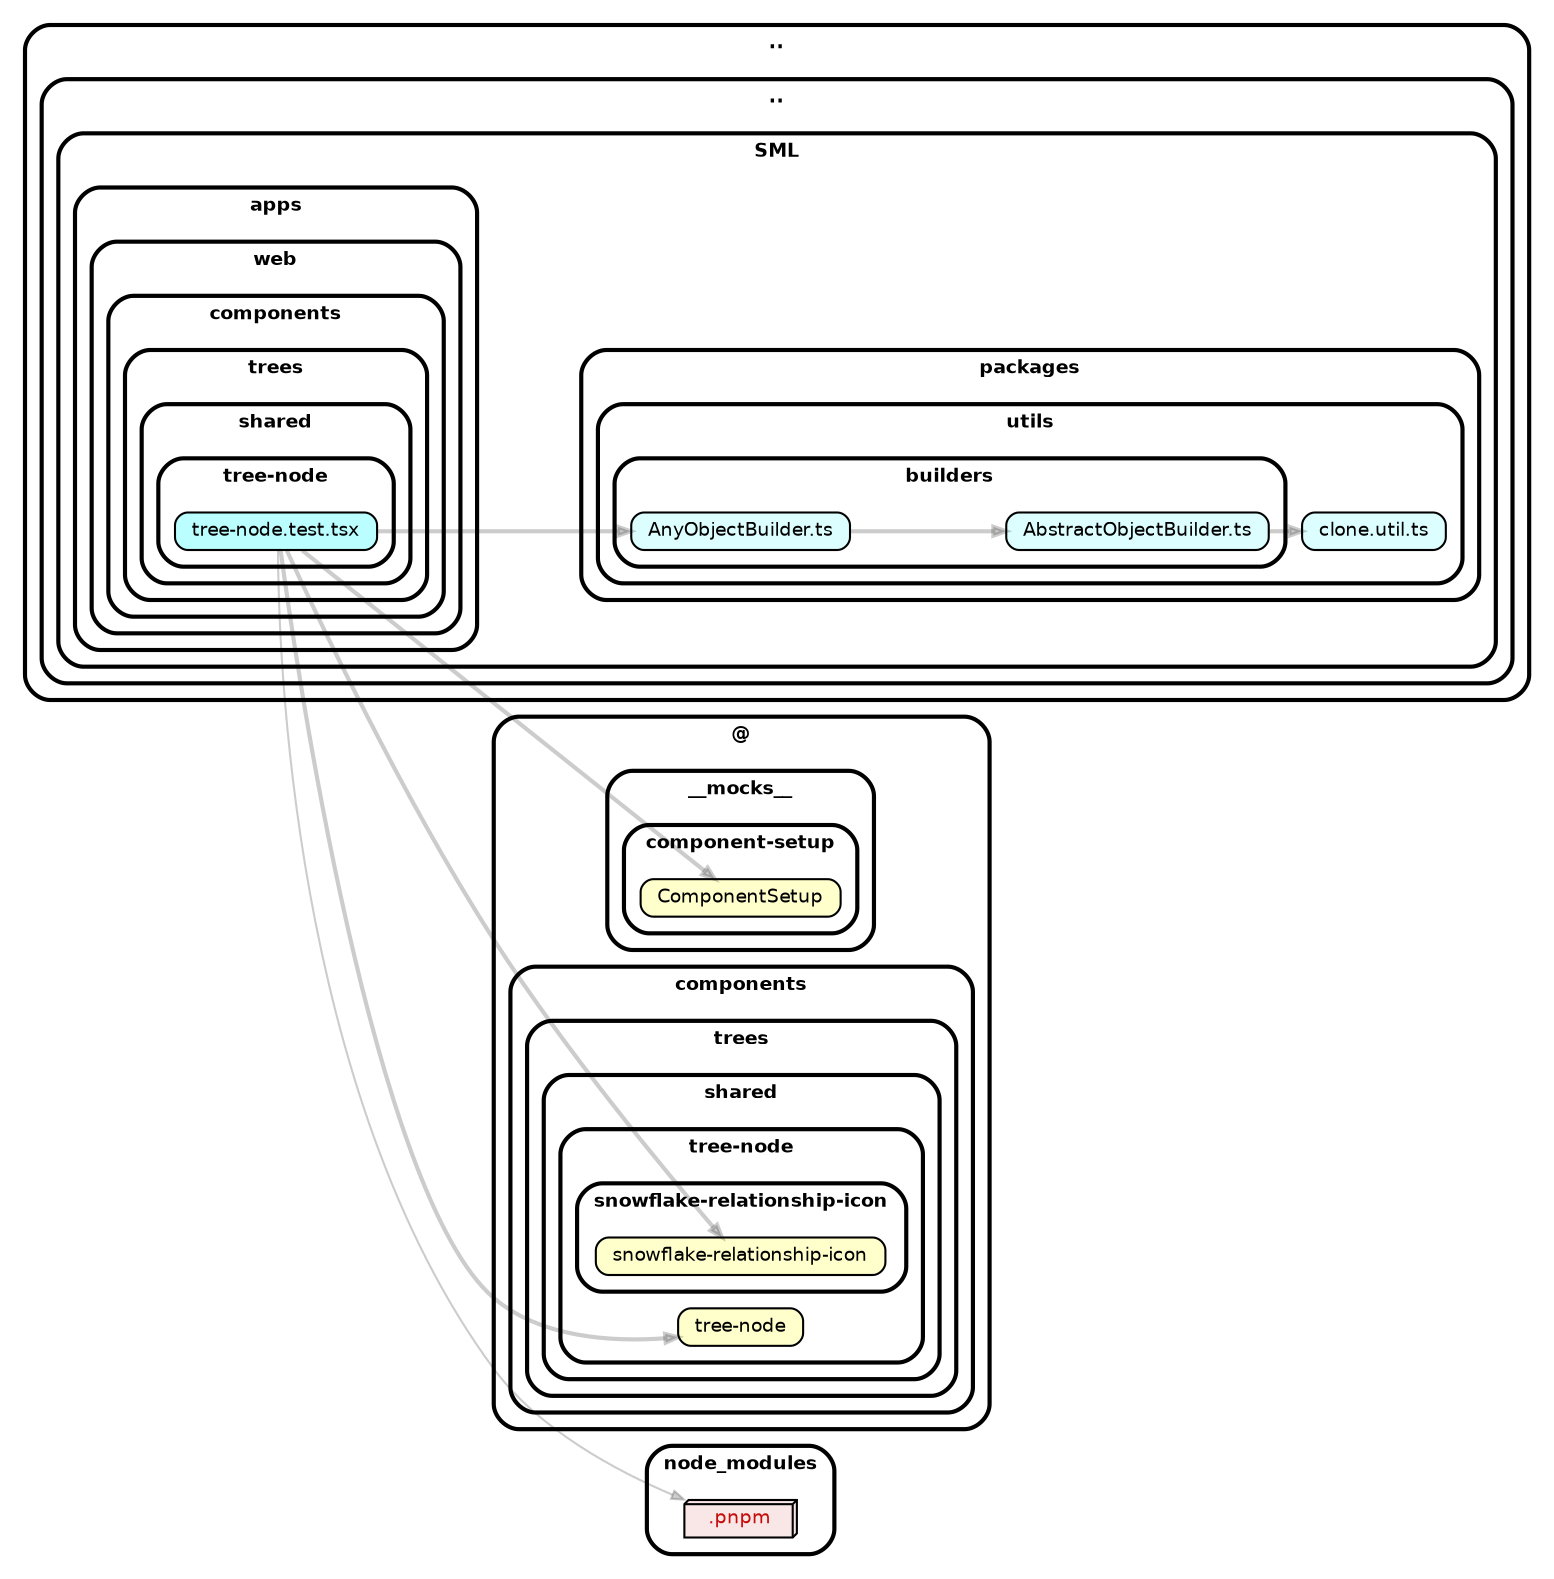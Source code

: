 strict digraph "dependency-cruiser output"{
    rankdir="LR" splines="true" overlap="false" nodesep="0.16" ranksep="0.18" fontname="Helvetica-bold" fontsize="9" style="rounded,bold,filled" fillcolor="#ffffff" compound="true"
    node [shape="box" style="rounded, filled" height="0.2" color="black" fillcolor="#ffffcc" fontcolor="black" fontname="Helvetica" fontsize="9"]
    edge [arrowhead="normal" arrowsize="0.6" penwidth="2.0" color="#00000033" fontname="Helvetica" fontsize="9"]

    subgraph "cluster_.." {label=".." subgraph "cluster_../.." {label=".." subgraph "cluster_../../SML" {label="SML" subgraph "cluster_../../SML/apps" {label="apps" subgraph "cluster_../../SML/apps/web" {label="web" subgraph "cluster_../../SML/apps/web/components" {label="components" subgraph "cluster_../../SML/apps/web/components/trees" {label="trees" subgraph "cluster_../../SML/apps/web/components/trees/shared" {label="shared" subgraph "cluster_../../SML/apps/web/components/trees/shared/tree-node" {label="tree-node" "../../SML/apps/web/components/trees/shared/tree-node/tree-node.test.tsx" [label=<tree-node.test.tsx> tooltip="tree-node.test.tsx" URL="../../SML/apps/web/components/trees/shared/tree-node/tree-node.test.tsx" fillcolor="#bbfeff"] } } } } } } } } }
    "../../SML/apps/web/components/trees/shared/tree-node/tree-node.test.tsx" -> "@/__mocks__/component-setup/ComponentSetup"
    "../../SML/apps/web/components/trees/shared/tree-node/tree-node.test.tsx" -> "@/components/trees/shared/tree-node/snowflake-relationship-icon/snowflake-relationship-icon"
    "../../SML/apps/web/components/trees/shared/tree-node/tree-node.test.tsx" -> "@/components/trees/shared/tree-node/tree-node"
    "../../SML/apps/web/components/trees/shared/tree-node/tree-node.test.tsx" -> "node_modules/.pnpm" [penwidth="1.0"]
    "../../SML/apps/web/components/trees/shared/tree-node/tree-node.test.tsx" -> "../../SML/packages/utils/builders/AnyObjectBuilder.ts"
    subgraph "cluster_.." {label=".." subgraph "cluster_../.." {label=".." subgraph "cluster_../../SML" {label="SML" subgraph "cluster_../../SML/packages" {label="packages" subgraph "cluster_../../SML/packages/utils" {label="utils" subgraph "cluster_../../SML/packages/utils/builders" {label="builders" "../../SML/packages/utils/builders/AbstractObjectBuilder.ts" [label=<AbstractObjectBuilder.ts> tooltip="AbstractObjectBuilder.ts" URL="../../SML/packages/utils/builders/AbstractObjectBuilder.ts" fillcolor="#ddfeff"] } } } } } }
    "../../SML/packages/utils/builders/AbstractObjectBuilder.ts" -> "../../SML/packages/utils/clone.util.ts"
    subgraph "cluster_.." {label=".." subgraph "cluster_../.." {label=".." subgraph "cluster_../../SML" {label="SML" subgraph "cluster_../../SML/packages" {label="packages" subgraph "cluster_../../SML/packages/utils" {label="utils" subgraph "cluster_../../SML/packages/utils/builders" {label="builders" "../../SML/packages/utils/builders/AnyObjectBuilder.ts" [label=<AnyObjectBuilder.ts> tooltip="AnyObjectBuilder.ts" URL="../../SML/packages/utils/builders/AnyObjectBuilder.ts" fillcolor="#ddfeff"] } } } } } }
    "../../SML/packages/utils/builders/AnyObjectBuilder.ts" -> "../../SML/packages/utils/builders/AbstractObjectBuilder.ts"
    subgraph "cluster_.." {label=".." subgraph "cluster_../.." {label=".." subgraph "cluster_../../SML" {label="SML" subgraph "cluster_../../SML/packages" {label="packages" subgraph "cluster_../../SML/packages/utils" {label="utils" "../../SML/packages/utils/clone.util.ts" [label=<clone.util.ts> tooltip="clone.util.ts" URL="../../SML/packages/utils/clone.util.ts" fillcolor="#ddfeff"] } } } } }
    subgraph "cluster_@" {label="@" subgraph "cluster_@/__mocks__" {label="__mocks__" subgraph "cluster_@/__mocks__/component-setup" {label="component-setup" "@/__mocks__/component-setup/ComponentSetup" [label=<ComponentSetup> tooltip="ComponentSetup" ] } } }
    subgraph "cluster_@" {label="@" subgraph "cluster_@/components" {label="components" subgraph "cluster_@/components/trees" {label="trees" subgraph "cluster_@/components/trees/shared" {label="shared" subgraph "cluster_@/components/trees/shared/tree-node" {label="tree-node" subgraph "cluster_@/components/trees/shared/tree-node/snowflake-relationship-icon" {label="snowflake-relationship-icon" "@/components/trees/shared/tree-node/snowflake-relationship-icon/snowflake-relationship-icon" [label=<snowflake-relationship-icon> tooltip="snowflake-relationship-icon" ] } } } } } }
    subgraph "cluster_@" {label="@" subgraph "cluster_@/components" {label="components" subgraph "cluster_@/components/trees" {label="trees" subgraph "cluster_@/components/trees/shared" {label="shared" subgraph "cluster_@/components/trees/shared/tree-node" {label="tree-node" "@/components/trees/shared/tree-node/tree-node" [label=<tree-node> tooltip="tree-node" ] } } } } }
    subgraph "cluster_node_modules" {label="node_modules" "node_modules/.pnpm" [label=<.pnpm> tooltip=".pnpm" URL="https://www.npmjs.com/package/.pnpm" shape="box3d" fillcolor="#c40b0a1a" fontcolor="#c40b0a"] }
}
